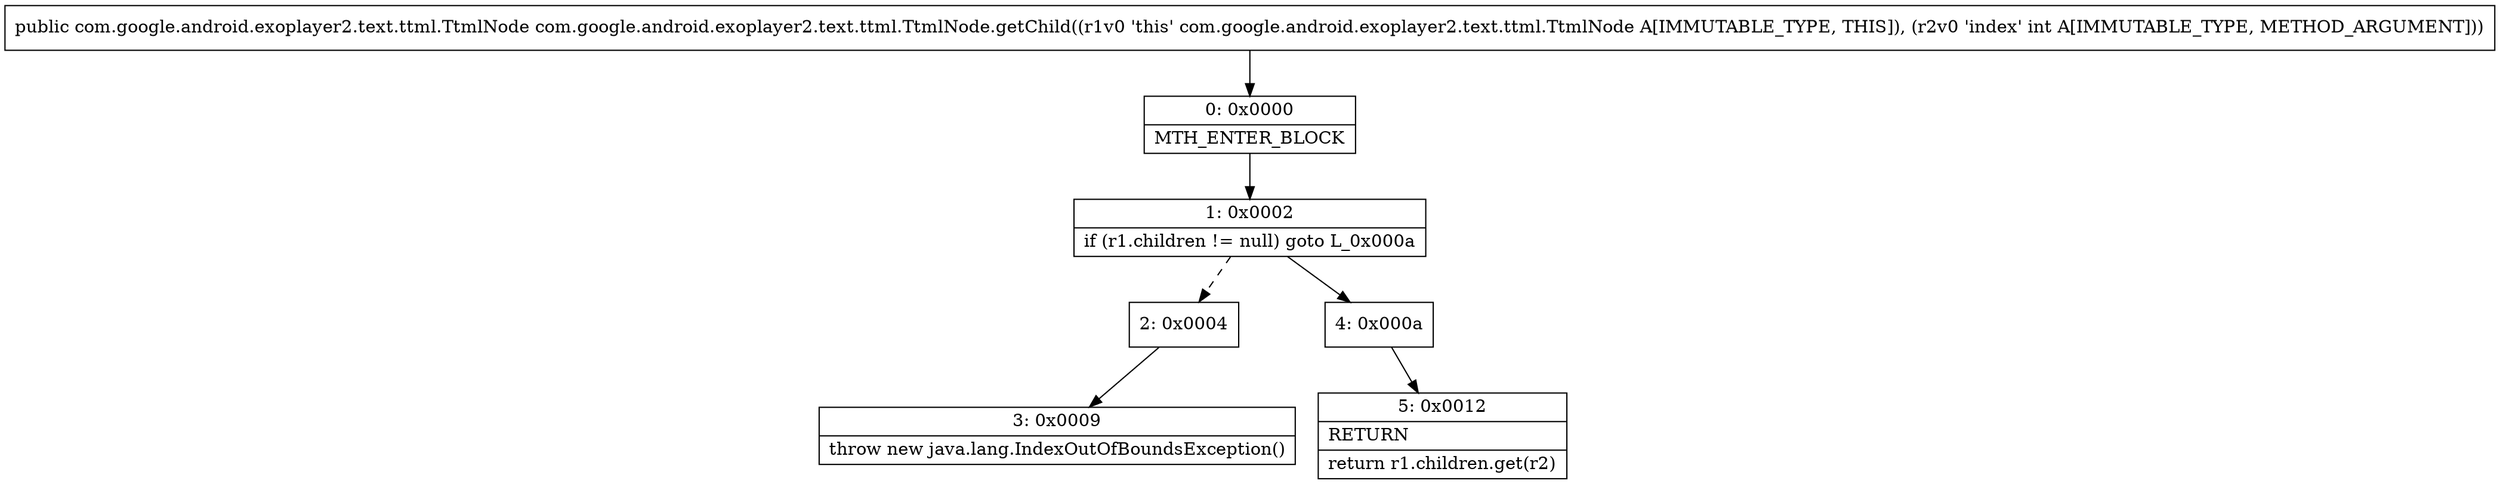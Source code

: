 digraph "CFG forcom.google.android.exoplayer2.text.ttml.TtmlNode.getChild(I)Lcom\/google\/android\/exoplayer2\/text\/ttml\/TtmlNode;" {
Node_0 [shape=record,label="{0\:\ 0x0000|MTH_ENTER_BLOCK\l}"];
Node_1 [shape=record,label="{1\:\ 0x0002|if (r1.children != null) goto L_0x000a\l}"];
Node_2 [shape=record,label="{2\:\ 0x0004}"];
Node_3 [shape=record,label="{3\:\ 0x0009|throw new java.lang.IndexOutOfBoundsException()\l}"];
Node_4 [shape=record,label="{4\:\ 0x000a}"];
Node_5 [shape=record,label="{5\:\ 0x0012|RETURN\l|return r1.children.get(r2)\l}"];
MethodNode[shape=record,label="{public com.google.android.exoplayer2.text.ttml.TtmlNode com.google.android.exoplayer2.text.ttml.TtmlNode.getChild((r1v0 'this' com.google.android.exoplayer2.text.ttml.TtmlNode A[IMMUTABLE_TYPE, THIS]), (r2v0 'index' int A[IMMUTABLE_TYPE, METHOD_ARGUMENT])) }"];
MethodNode -> Node_0;
Node_0 -> Node_1;
Node_1 -> Node_2[style=dashed];
Node_1 -> Node_4;
Node_2 -> Node_3;
Node_4 -> Node_5;
}

